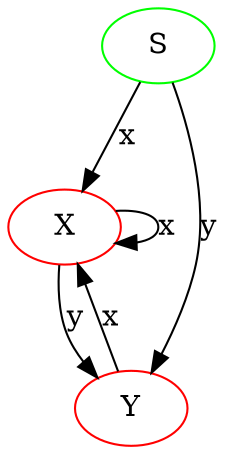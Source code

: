 digraph{
S [color = "green"];
S->X[label ="x"];
S->Y[label ="y"];
X [color = "red"];
X->X[label ="x"];
X->Y[label ="y"];
Y [color = "red"];
Y->X[label ="x"];
}